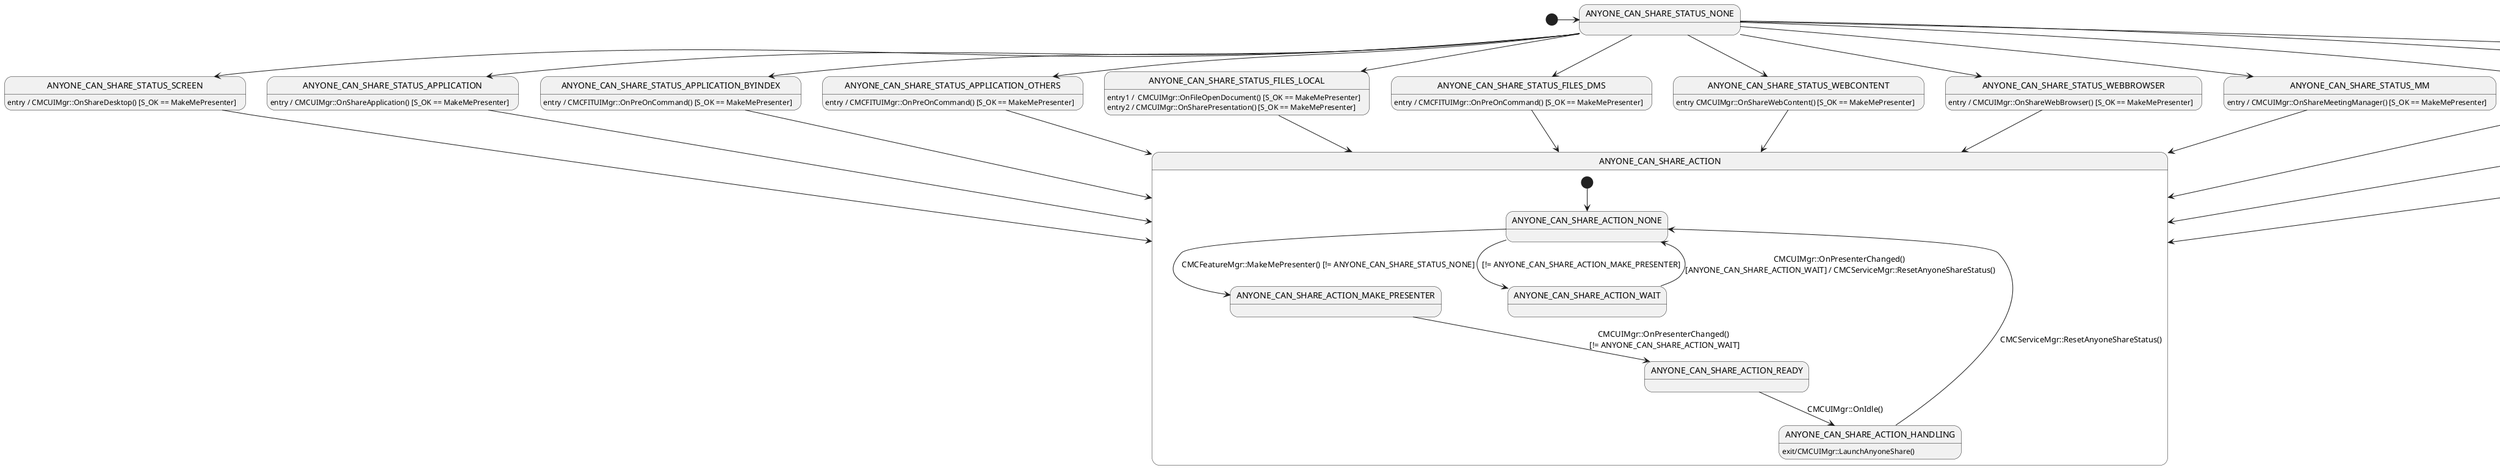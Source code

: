 @startuml

[*] -r-> ANYONE_CAN_SHARE_STATUS_NONE

ANYONE_CAN_SHARE_STATUS_NONE --> ANYONE_CAN_SHARE_STATUS_SCREEN  
ANYONE_CAN_SHARE_STATUS_SCREEN : entry / CMCUIMgr::OnShareDesktop() [S_OK == MakeMePresenter]

ANYONE_CAN_SHARE_STATUS_NONE --> ANYONE_CAN_SHARE_STATUS_APPLICATION
ANYONE_CAN_SHARE_STATUS_APPLICATION : entry / CMCUIMgr::OnShareApplication() [S_OK == MakeMePresenter]

ANYONE_CAN_SHARE_STATUS_NONE --> ANYONE_CAN_SHARE_STATUS_APPLICATION_BYINDEX
ANYONE_CAN_SHARE_STATUS_APPLICATION_BYINDEX : entry / CMCFITUIMgr::OnPreOnCommand() [S_OK == MakeMePresenter]

ANYONE_CAN_SHARE_STATUS_NONE --> ANYONE_CAN_SHARE_STATUS_APPLICATION_OTHERS 
ANYONE_CAN_SHARE_STATUS_APPLICATION_OTHERS : entry / CMCFITUIMgr::OnPreOnCommand() [S_OK == MakeMePresenter]

ANYONE_CAN_SHARE_STATUS_NONE --> ANYONE_CAN_SHARE_STATUS_FILES_LOCAL
ANYONE_CAN_SHARE_STATUS_FILES_LOCAL : entry1 /  CMCUIMgr::OnFileOpenDocument() [S_OK == MakeMePresenter]
ANYONE_CAN_SHARE_STATUS_FILES_LOCAL : entry2 / CMCUIMgr::OnSharePresentation() [S_OK == MakeMePresenter]

ANYONE_CAN_SHARE_STATUS_NONE --> ANYONE_CAN_SHARE_STATUS_FILES_DMS
ANYONE_CAN_SHARE_STATUS_FILES_DMS : entry / CMCFITUIMgr::OnPreOnCommand() [S_OK == MakeMePresenter]

ANYONE_CAN_SHARE_STATUS_NONE --> ANYONE_CAN_SHARE_STATUS_WEBCONTENT
ANYONE_CAN_SHARE_STATUS_WEBCONTENT : entry CMCUIMgr::OnShareWebContent() [S_OK == MakeMePresenter]

ANYONE_CAN_SHARE_STATUS_NONE --> ANYONE_CAN_SHARE_STATUS_WEBBROWSER 
ANYONE_CAN_SHARE_STATUS_WEBBROWSER : entry / CMCUIMgr::OnShareWebBrowser() [S_OK == MakeMePresenter]

ANYONE_CAN_SHARE_STATUS_NONE --> ANYONE_CAN_SHARE_STATUS_MM
ANYONE_CAN_SHARE_STATUS_MM : entry / CMCUIMgr::OnShareMeetingManager() [S_OK == MakeMePresenter]

ANYONE_CAN_SHARE_STATUS_NONE --> ANYONE_CAN_SHARE_STATUS_WHITEBOARD 
ANYONE_CAN_SHARE_STATUS_WHITEBOARD : entry / CMCUIMgr::OnShareWhiteboard() [S_OK == MakeMePresenter]

ANYONE_CAN_SHARE_STATUS_NONE --> ANYONE_CAN_SHARE_STATUS_RA 
ANYONE_CAN_SHARE_STATUS_RA : entry / CMCUIMgr::OnShareRemoteComputer() [S_OK == MakeMePresenter]

ANYONE_CAN_SHARE_STATUS_NONE --> ANYONE_CAN_SHARE_STATUS_ADDPAGE 
ANYONE_CAN_SHARE_STATUS_ADDPAGE : entry / CMCUIMgr::OnEditAddPage() [S_OK == MakeMePresenter]


ANYONE_CAN_SHARE_STATUS_SCREEN --> ANYONE_CAN_SHARE_ACTION
ANYONE_CAN_SHARE_STATUS_APPLICATION --> ANYONE_CAN_SHARE_ACTION
ANYONE_CAN_SHARE_STATUS_APPLICATION_BYINDEX --> ANYONE_CAN_SHARE_ACTION
ANYONE_CAN_SHARE_STATUS_APPLICATION_OTHERS --> ANYONE_CAN_SHARE_ACTION
ANYONE_CAN_SHARE_STATUS_FILES_LOCAL --> ANYONE_CAN_SHARE_ACTION
ANYONE_CAN_SHARE_STATUS_FILES_DMS --> ANYONE_CAN_SHARE_ACTION
ANYONE_CAN_SHARE_STATUS_WEBCONTENT --> ANYONE_CAN_SHARE_ACTION
ANYONE_CAN_SHARE_STATUS_WEBBROWSER --> ANYONE_CAN_SHARE_ACTION
ANYONE_CAN_SHARE_STATUS_MM --> ANYONE_CAN_SHARE_ACTION
ANYONE_CAN_SHARE_STATUS_WHITEBOARD --> ANYONE_CAN_SHARE_ACTION
ANYONE_CAN_SHARE_STATUS_RA --> ANYONE_CAN_SHARE_ACTION
ANYONE_CAN_SHARE_STATUS_ADDPAGE --> ANYONE_CAN_SHARE_ACTION


state ANYONE_CAN_SHARE_ACTION {
[*] --> ANYONE_CAN_SHARE_ACTION_NONE 
ANYONE_CAN_SHARE_ACTION_NONE --> ANYONE_CAN_SHARE_ACTION_MAKE_PRESENTER : CMCFeatureMgr::MakeMePresenter() [!= ANYONE_CAN_SHARE_STATUS_NONE]

ANYONE_CAN_SHARE_ACTION_NONE --> ANYONE_CAN_SHARE_ACTION_WAIT : [!= ANYONE_CAN_SHARE_ACTION_MAKE_PRESENTER]

ANYONE_CAN_SHARE_ACTION_WAIT --> ANYONE_CAN_SHARE_ACTION_NONE : CMCUIMgr::OnPresenterChanged() \n[ANYONE_CAN_SHARE_ACTION_WAIT] / CMCServiceMgr::ResetAnyoneShareStatus()


ANYONE_CAN_SHARE_ACTION_MAKE_PRESENTER --> ANYONE_CAN_SHARE_ACTION_READY : CMCUIMgr::OnPresenterChanged() \n[!= ANYONE_CAN_SHARE_ACTION_WAIT]

ANYONE_CAN_SHARE_ACTION_READY --> ANYONE_CAN_SHARE_ACTION_HANDLING : CMCUIMgr::OnIdle()
ANYONE_CAN_SHARE_ACTION_HANDLING : exit/CMCUIMgr::LaunchAnyoneShare()
ANYONE_CAN_SHARE_ACTION_HANDLING --> ANYONE_CAN_SHARE_ACTION_NONE : CMCServiceMgr::ResetAnyoneShareStatus()
}

@enduml